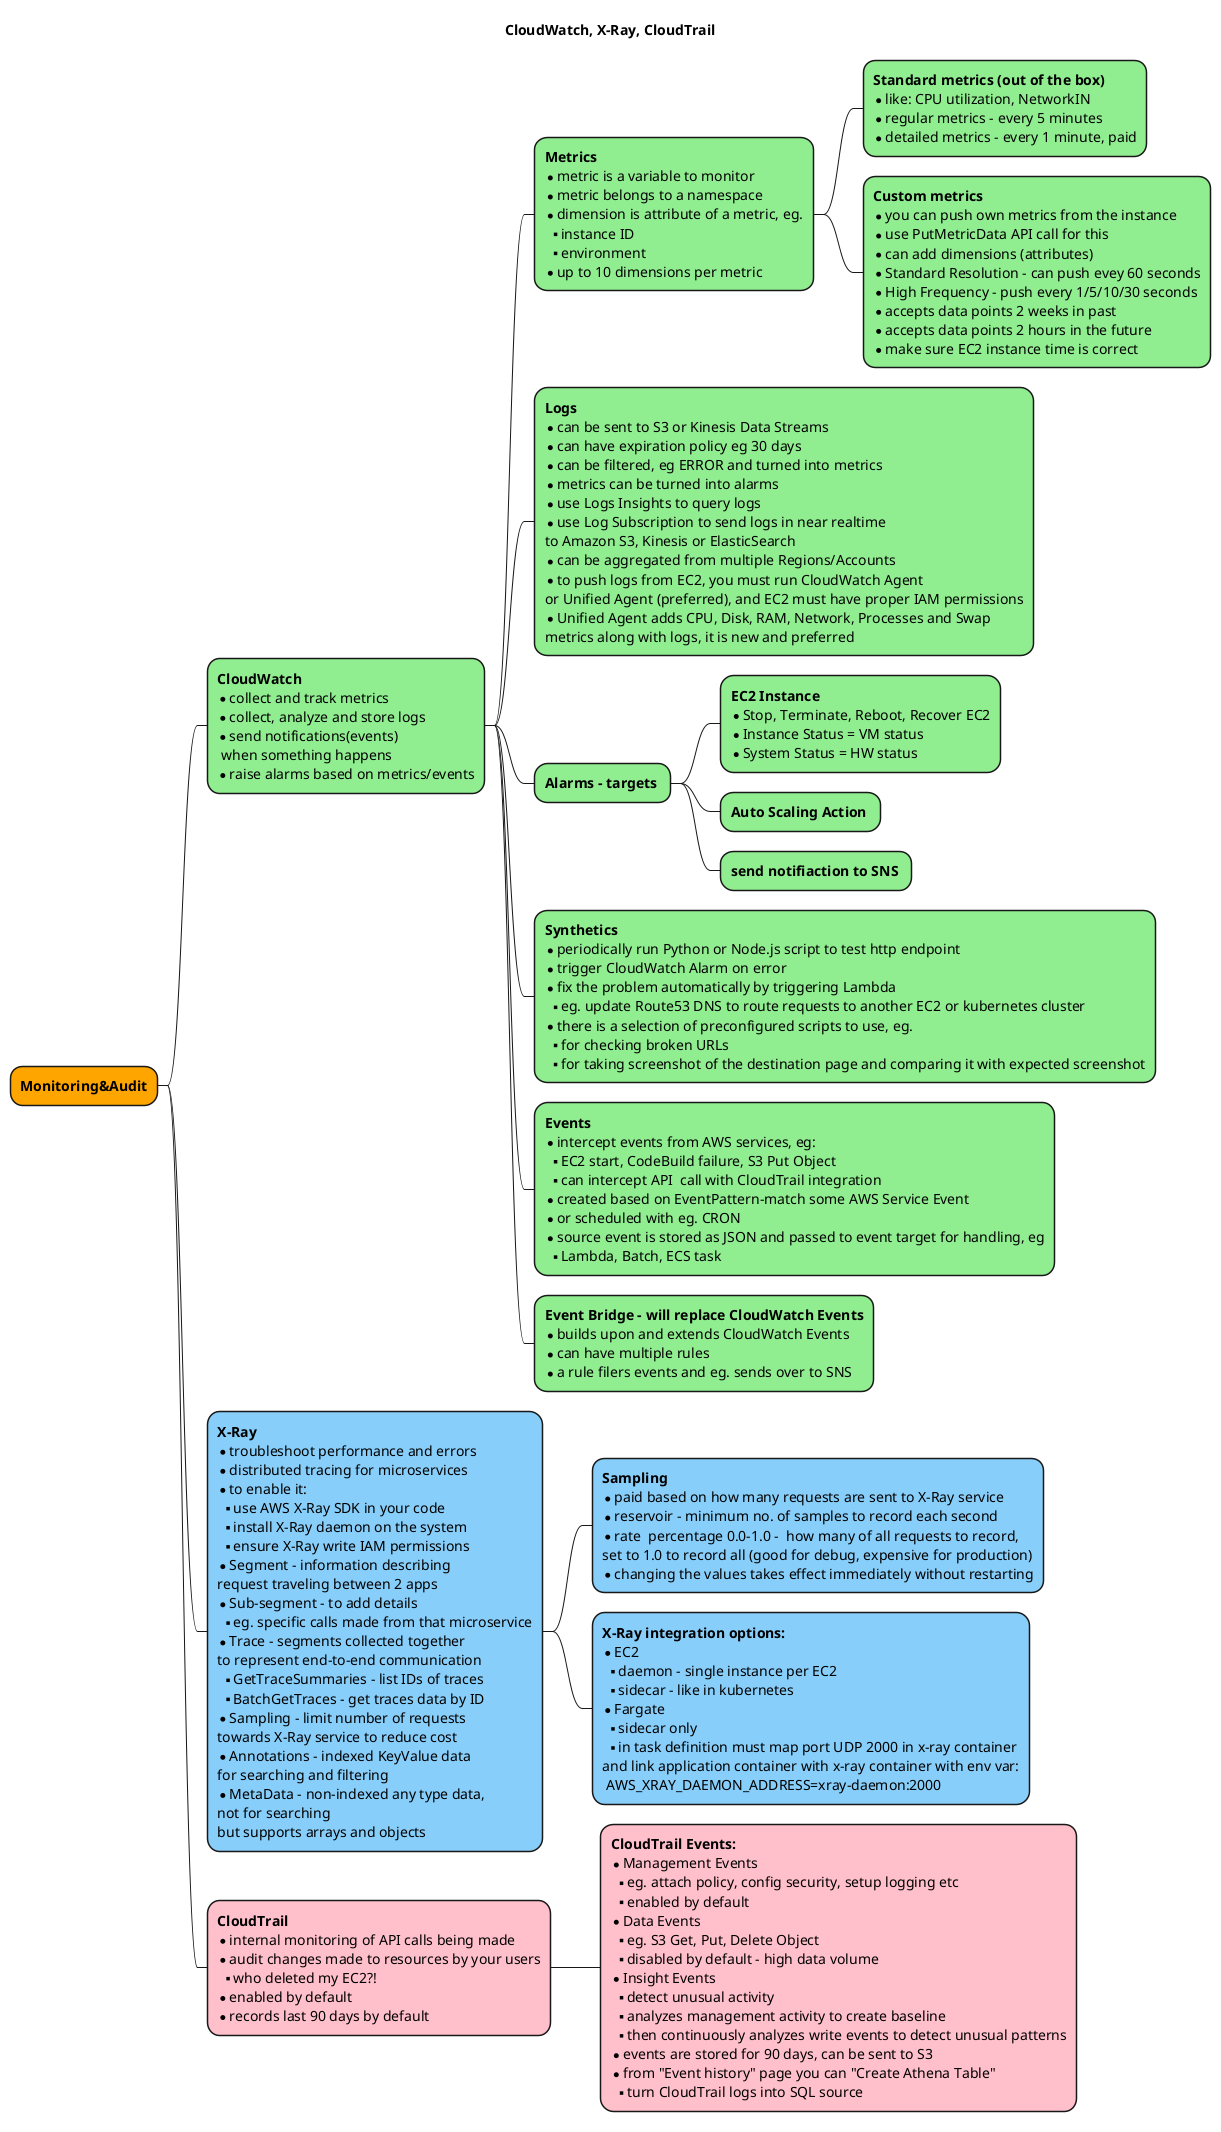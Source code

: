 @startmindmap mindmap

title CloudWatch, X-Ray, CloudTrail

<style>
mindmapDiagram {
  .trail {
    BackgroundColor Pink
  }
  .orange {
    BackgroundColor orange
  }
  .xray {
    BackgroundColor LightSkyBlue
  }
  .watch {
    BackgroundColor LightGreen
  }
}
</style>


*[#Orange] <b>Monitoring&Audit
 * <b>CloudWatch\n*collect and track metrics\n*collect, analyze and store logs\n*send notifications(events)\n when something happens\n*raise alarms based on metrics/events <<watch>>
  * <b>Metrics\n*metric is a variable to monitor\n*metric belongs to a namespace\n*dimension is attribute of a metric, eg.\n**instance ID\n**environment\n*up to 10 dimensions per metric <<watch>>
   * <b>Standard metrics (out of the box)\n*like: CPU utilization, NetworkIN\n*regular metrics - every 5 minutes\n*detailed metrics - every 1 minute, paid <<watch>>
   * <b>Custom metrics\n*you can push own metrics from the instance\n*use PutMetricData API call for this\n*can add dimensions (attributes)\n*Standard Resolution - can push evey 60 seconds\n*High Frequency - push every 1/5/10/30 seconds\n*accepts data points 2 weeks in past\n*accepts data points 2 hours in the future\n*make sure EC2 instance time is correct <<watch>>
  * <b>Logs\n*can be sent to S3 or Kinesis Data Streams\n*can have expiration policy eg 30 days\n*can be filtered, eg ERROR and turned into metrics\n*metrics can be turned into alarms\n*use Logs Insights to query logs\n*use Log Subscription to send logs in near realtime\nto Amazon S3, Kinesis or ElasticSearch\n*can be aggregated from multiple Regions/Accounts\n*to push logs from EC2, you must run CloudWatch Agent\nor Unified Agent (preferred), and EC2 must have proper IAM permissions\n*Unified Agent adds CPU, Disk, RAM, Network, Processes and Swap\nmetrics along with logs, it is new and preferred <<watch>>
  * <b>Alarms - targets <<watch>>
   * <b>EC2 Instance\n*Stop, Terminate, Reboot, Recover EC2\n*Instance Status = VM status\n*System Status = HW status <<watch>>
   * <b>Auto Scaling Action <<watch>>
   * <b>send notifiaction to SNS <<watch>>
  * <b>Synthetics\n*periodically run Python or Node.js script to test http endpoint\n*trigger CloudWatch Alarm on error\n*fix the problem automatically by triggering Lambda\n** eg. update Route53 DNS to route requests to another EC2 or kubernetes cluster\n*there is a selection of preconfigured scripts to use, eg.\n** for checking broken URLs\n**for taking screenshot of the destination page and comparing it with expected screenshot <<watch>>
  * <b>Events\n*intercept events from AWS services, eg:\n**EC2 start, CodeBuild failure, S3 Put Object\n**can intercept API  call with CloudTrail integration\n*created based on EventPattern-match some AWS Service Event\n*or scheduled with eg. CRON\n*source event is stored as JSON and passed to event target for handling, eg\n**Lambda, Batch, ECS task <<watch>>
  * <b>Event Bridge - will replace CloudWatch Events\n*builds upon and extends CloudWatch Events\n*can have multiple rules\n*a rule filers events and eg. sends over to SNS <<watch>>
 * <b>X-Ray\n*troubleshoot performance and errors\n*distributed tracing for microservices\n*to enable it:\n**use AWS X-Ray SDK in your code\n**install X-Ray daemon on the system\n**ensure X-Ray write IAM permissions\n*Segment - information describing\nrequest traveling between 2 apps\n*Sub-segment - to add details\n**eg. specific calls made from that microservice\n*Trace - segments collected together\nto represent end-to-end communication\n**GetTraceSummaries - list IDs of traces\n**BatchGetTraces - get traces data by ID\n*Sampling - limit number of requests\ntowards X-Ray service to reduce cost\n*Annotations - indexed KeyValue data\nfor searching and filtering\n*MetaData - non-indexed any type data,\nnot for searching\nbut supports arrays and objects <<xray>>
  * <b>Sampling\n*paid based on how many requests are sent to X-Ray service\n*reservoir - minimum no. of samples to record each second\n*rate  percentage 0.0-1.0 -  how many of all requests to record,\nset to 1.0 to record all (good for debug, expensive for production)\n*changing the values takes effect immediately without restarting <<xray>>
  * <b>X-Ray integration options:\n*EC2\n**daemon - single instance per EC2\n**sidecar - like in kubernetes\n*Fargate\n**sidecar only\n**in task definition must map port UDP 2000 in x-ray container\nand link application container with x-ray container with env var:\n AWS_XRAY_DAEMON_ADDRESS=xray-daemon:2000 <<xray>>
 * <b>CloudTrail\n*internal monitoring of API calls being made\n*audit changes made to resources by your users\n**who deleted my EC2?!\n*enabled by default\n*records last 90 days by default <<trail>>
  * <b>CloudTrail Events:\n*Management Events\n**eg. attach policy, config security, setup logging etc\n**enabled by default\n*Data Events\n**eg. S3 Get, Put, Delete Object\n**disabled by default - high data volume\n*Insight Events\n**detect unusual activity\n**analyzes management activity to create baseline\n**then continuously analyzes write events to detect unusual patterns\n*events are stored for 90 days, can be sent to S3\n*from "Event history" page you can "Create Athena Table"\n**turn CloudTrail logs into SQL source <<trail>>
@endmindmap
